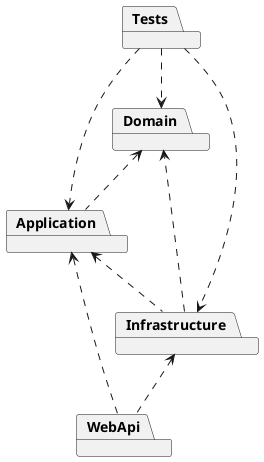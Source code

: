 @startuml
' Cross-project dependency relationships

package Domain
package Application
package Infrastructure
package WebApi
package Tests

Domain <.. Application
Application <.. WebApi
Application <.. Infrastructure
Infrastructure <.. WebApi
Infrastructure ..> Domain
Tests ..> Domain
Tests ..> Application
Tests ..> Infrastructure

@enduml
